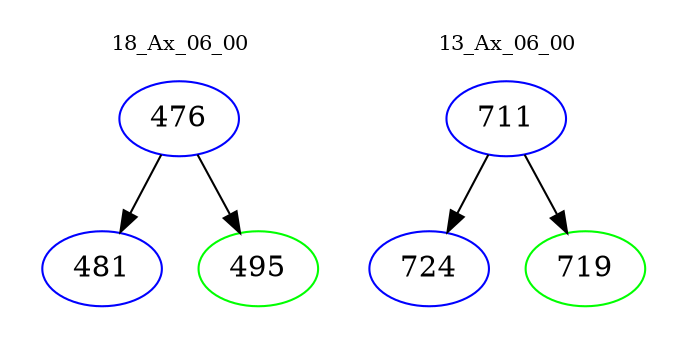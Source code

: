 digraph{
subgraph cluster_0 {
color = white
label = "18_Ax_06_00";
fontsize=10;
T0_476 [label="476", color="blue"]
T0_476 -> T0_481 [color="black"]
T0_481 [label="481", color="blue"]
T0_476 -> T0_495 [color="black"]
T0_495 [label="495", color="green"]
}
subgraph cluster_1 {
color = white
label = "13_Ax_06_00";
fontsize=10;
T1_711 [label="711", color="blue"]
T1_711 -> T1_724 [color="black"]
T1_724 [label="724", color="blue"]
T1_711 -> T1_719 [color="black"]
T1_719 [label="719", color="green"]
}
}
